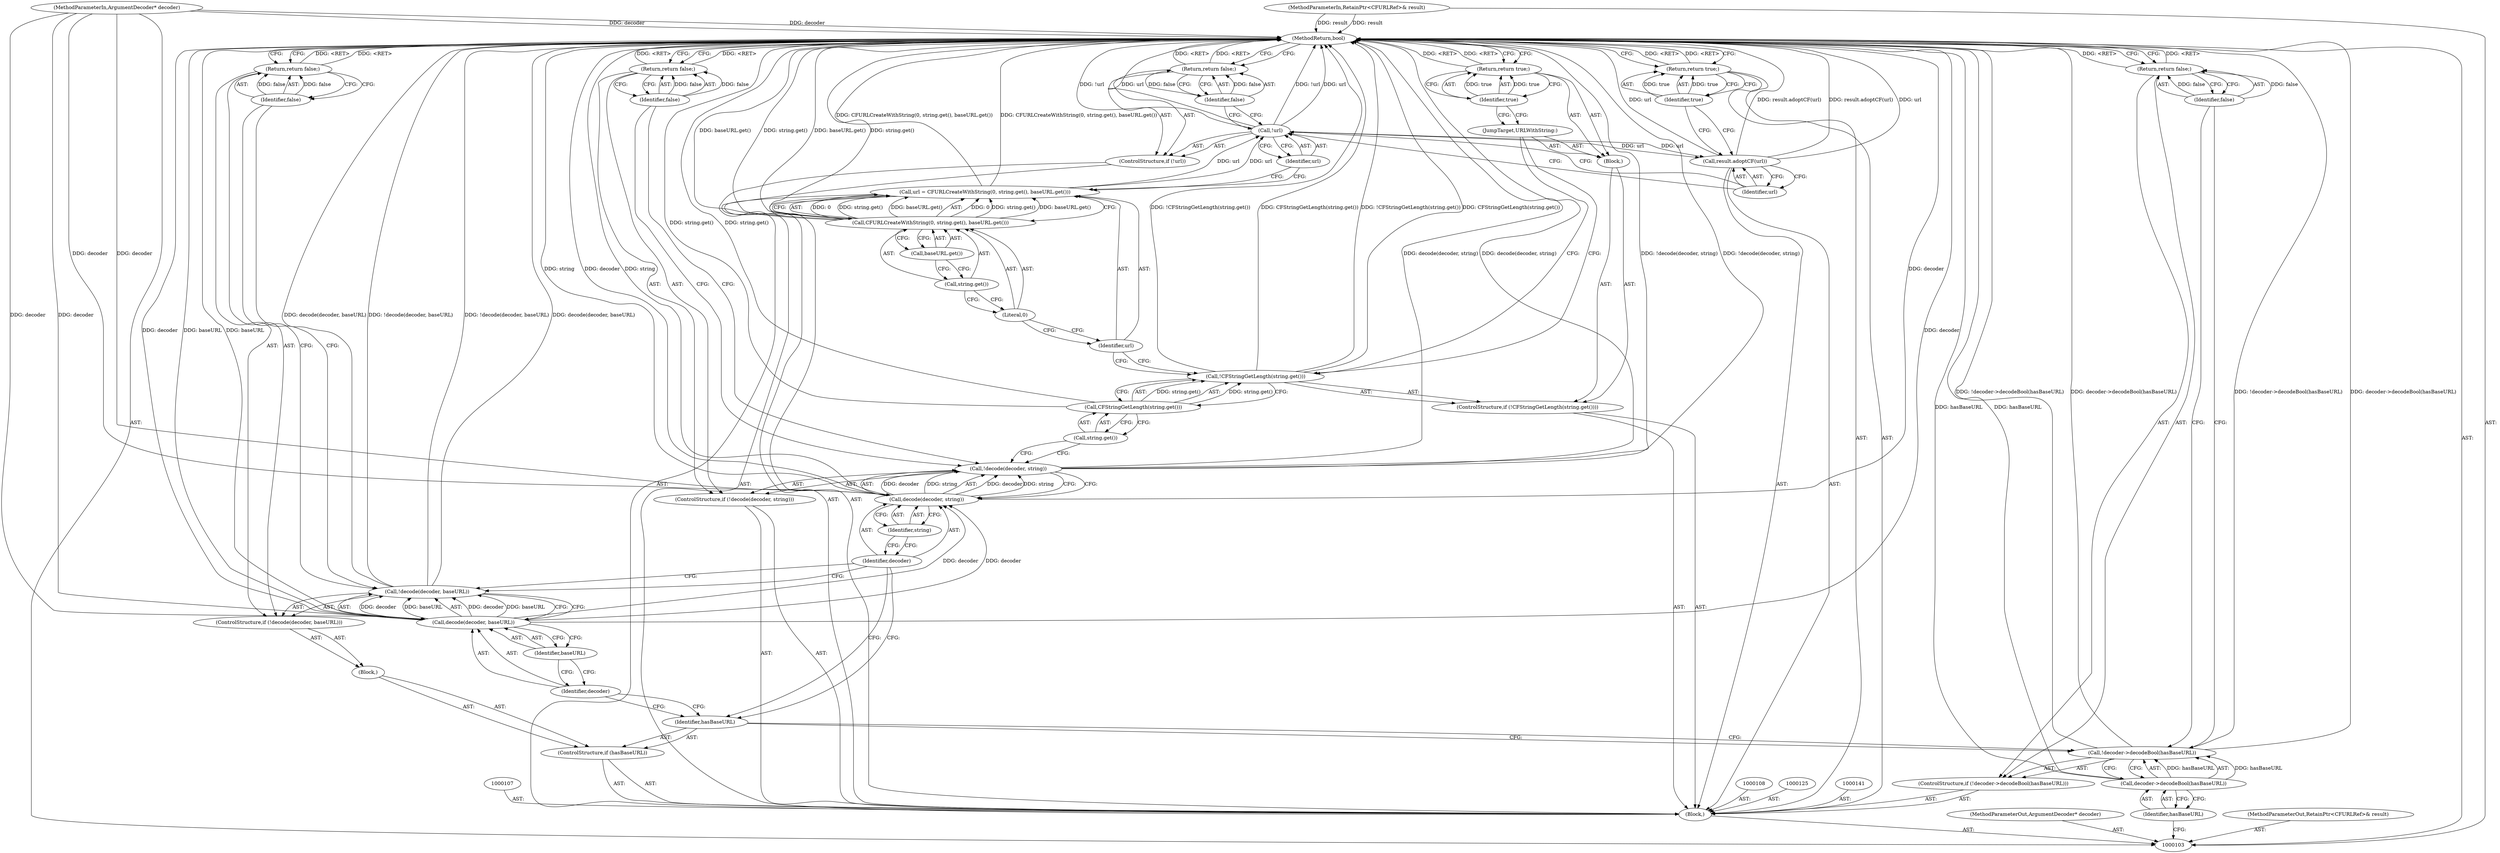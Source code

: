 digraph "0_Chrome_3c1864079c441ea2e08f882acaaf441f78a6de3d" {
"1000157" [label="(MethodReturn,bool)"];
"1000104" [label="(MethodParameterIn,ArgumentDecoder* decoder)"];
"1000201" [label="(MethodParameterOut,ArgumentDecoder* decoder)"];
"1000105" [label="(MethodParameterIn,RetainPtr<CFURLRef>& result)"];
"1000202" [label="(MethodParameterOut,RetainPtr<CFURLRef>& result)"];
"1000128" [label="(Call,decode(decoder, string))"];
"1000129" [label="(Identifier,decoder)"];
"1000130" [label="(Identifier,string)"];
"1000126" [label="(ControlStructure,if (!decode(decoder, string)))"];
"1000127" [label="(Call,!decode(decoder, string))"];
"1000132" [label="(Identifier,false)"];
"1000131" [label="(Return,return false;)"];
"1000136" [label="(Call,string.get())"];
"1000133" [label="(ControlStructure,if (!CFStringGetLength(string.get())))"];
"1000137" [label="(Block,)"];
"1000134" [label="(Call,!CFStringGetLength(string.get()))"];
"1000135" [label="(Call,CFStringGetLength(string.get()))"];
"1000106" [label="(Block,)"];
"1000138" [label="(JumpTarget,URLWithString:)"];
"1000140" [label="(Identifier,true)"];
"1000139" [label="(Return,return true;)"];
"1000142" [label="(Call,url = CFURLCreateWithString(0, string.get(), baseURL.get()))"];
"1000143" [label="(Identifier,url)"];
"1000144" [label="(Call,CFURLCreateWithString(0, string.get(), baseURL.get()))"];
"1000145" [label="(Literal,0)"];
"1000146" [label="(Call,string.get())"];
"1000147" [label="(Call,baseURL.get())"];
"1000150" [label="(Identifier,url)"];
"1000148" [label="(ControlStructure,if (!url))"];
"1000149" [label="(Call,!url)"];
"1000152" [label="(Identifier,false)"];
"1000151" [label="(Return,return false;)"];
"1000154" [label="(Identifier,url)"];
"1000153" [label="(Call,result.adoptCF(url))"];
"1000156" [label="(Identifier,true)"];
"1000155" [label="(Return,return true;)"];
"1000112" [label="(Identifier,hasBaseURL)"];
"1000109" [label="(ControlStructure,if (!decoder->decodeBool(hasBaseURL)))"];
"1000110" [label="(Call,!decoder->decodeBool(hasBaseURL))"];
"1000111" [label="(Call,decoder->decodeBool(hasBaseURL))"];
"1000114" [label="(Identifier,false)"];
"1000113" [label="(Return,return false;)"];
"1000117" [label="(Block,)"];
"1000115" [label="(ControlStructure,if (hasBaseURL))"];
"1000116" [label="(Identifier,hasBaseURL)"];
"1000119" [label="(Call,!decode(decoder, baseURL))"];
"1000120" [label="(Call,decode(decoder, baseURL))"];
"1000121" [label="(Identifier,decoder)"];
"1000122" [label="(Identifier,baseURL)"];
"1000118" [label="(ControlStructure,if (!decode(decoder, baseURL)))"];
"1000123" [label="(Return,return false;)"];
"1000124" [label="(Identifier,false)"];
"1000157" -> "1000103"  [label="AST: "];
"1000157" -> "1000113"  [label="CFG: "];
"1000157" -> "1000123"  [label="CFG: "];
"1000157" -> "1000131"  [label="CFG: "];
"1000157" -> "1000139"  [label="CFG: "];
"1000157" -> "1000151"  [label="CFG: "];
"1000157" -> "1000155"  [label="CFG: "];
"1000139" -> "1000157"  [label="DDG: <RET>"];
"1000155" -> "1000157"  [label="DDG: <RET>"];
"1000131" -> "1000157"  [label="DDG: <RET>"];
"1000151" -> "1000157"  [label="DDG: <RET>"];
"1000113" -> "1000157"  [label="DDG: <RET>"];
"1000128" -> "1000157"  [label="DDG: string"];
"1000128" -> "1000157"  [label="DDG: decoder"];
"1000104" -> "1000157"  [label="DDG: decoder"];
"1000105" -> "1000157"  [label="DDG: result"];
"1000120" -> "1000157"  [label="DDG: decoder"];
"1000120" -> "1000157"  [label="DDG: baseURL"];
"1000149" -> "1000157"  [label="DDG: !url"];
"1000149" -> "1000157"  [label="DDG: url"];
"1000111" -> "1000157"  [label="DDG: hasBaseURL"];
"1000153" -> "1000157"  [label="DDG: url"];
"1000153" -> "1000157"  [label="DDG: result.adoptCF(url)"];
"1000127" -> "1000157"  [label="DDG: decode(decoder, string)"];
"1000127" -> "1000157"  [label="DDG: !decode(decoder, string)"];
"1000119" -> "1000157"  [label="DDG: !decode(decoder, baseURL)"];
"1000119" -> "1000157"  [label="DDG: decode(decoder, baseURL)"];
"1000144" -> "1000157"  [label="DDG: string.get()"];
"1000144" -> "1000157"  [label="DDG: baseURL.get()"];
"1000142" -> "1000157"  [label="DDG: CFURLCreateWithString(0, string.get(), baseURL.get())"];
"1000134" -> "1000157"  [label="DDG: !CFStringGetLength(string.get())"];
"1000134" -> "1000157"  [label="DDG: CFStringGetLength(string.get())"];
"1000110" -> "1000157"  [label="DDG: !decoder->decodeBool(hasBaseURL)"];
"1000110" -> "1000157"  [label="DDG: decoder->decodeBool(hasBaseURL)"];
"1000135" -> "1000157"  [label="DDG: string.get()"];
"1000123" -> "1000157"  [label="DDG: <RET>"];
"1000104" -> "1000103"  [label="AST: "];
"1000104" -> "1000157"  [label="DDG: decoder"];
"1000104" -> "1000120"  [label="DDG: decoder"];
"1000104" -> "1000128"  [label="DDG: decoder"];
"1000201" -> "1000103"  [label="AST: "];
"1000105" -> "1000103"  [label="AST: "];
"1000105" -> "1000157"  [label="DDG: result"];
"1000202" -> "1000103"  [label="AST: "];
"1000128" -> "1000127"  [label="AST: "];
"1000128" -> "1000130"  [label="CFG: "];
"1000129" -> "1000128"  [label="AST: "];
"1000130" -> "1000128"  [label="AST: "];
"1000127" -> "1000128"  [label="CFG: "];
"1000128" -> "1000157"  [label="DDG: string"];
"1000128" -> "1000157"  [label="DDG: decoder"];
"1000128" -> "1000127"  [label="DDG: decoder"];
"1000128" -> "1000127"  [label="DDG: string"];
"1000120" -> "1000128"  [label="DDG: decoder"];
"1000104" -> "1000128"  [label="DDG: decoder"];
"1000129" -> "1000128"  [label="AST: "];
"1000129" -> "1000119"  [label="CFG: "];
"1000129" -> "1000116"  [label="CFG: "];
"1000130" -> "1000129"  [label="CFG: "];
"1000130" -> "1000128"  [label="AST: "];
"1000130" -> "1000129"  [label="CFG: "];
"1000128" -> "1000130"  [label="CFG: "];
"1000126" -> "1000106"  [label="AST: "];
"1000127" -> "1000126"  [label="AST: "];
"1000131" -> "1000126"  [label="AST: "];
"1000127" -> "1000126"  [label="AST: "];
"1000127" -> "1000128"  [label="CFG: "];
"1000128" -> "1000127"  [label="AST: "];
"1000132" -> "1000127"  [label="CFG: "];
"1000136" -> "1000127"  [label="CFG: "];
"1000127" -> "1000157"  [label="DDG: decode(decoder, string)"];
"1000127" -> "1000157"  [label="DDG: !decode(decoder, string)"];
"1000128" -> "1000127"  [label="DDG: decoder"];
"1000128" -> "1000127"  [label="DDG: string"];
"1000132" -> "1000131"  [label="AST: "];
"1000132" -> "1000127"  [label="CFG: "];
"1000131" -> "1000132"  [label="CFG: "];
"1000132" -> "1000131"  [label="DDG: false"];
"1000131" -> "1000126"  [label="AST: "];
"1000131" -> "1000132"  [label="CFG: "];
"1000132" -> "1000131"  [label="AST: "];
"1000157" -> "1000131"  [label="CFG: "];
"1000131" -> "1000157"  [label="DDG: <RET>"];
"1000132" -> "1000131"  [label="DDG: false"];
"1000136" -> "1000135"  [label="AST: "];
"1000136" -> "1000127"  [label="CFG: "];
"1000135" -> "1000136"  [label="CFG: "];
"1000133" -> "1000106"  [label="AST: "];
"1000134" -> "1000133"  [label="AST: "];
"1000137" -> "1000133"  [label="AST: "];
"1000137" -> "1000133"  [label="AST: "];
"1000138" -> "1000137"  [label="AST: "];
"1000139" -> "1000137"  [label="AST: "];
"1000134" -> "1000133"  [label="AST: "];
"1000134" -> "1000135"  [label="CFG: "];
"1000135" -> "1000134"  [label="AST: "];
"1000138" -> "1000134"  [label="CFG: "];
"1000143" -> "1000134"  [label="CFG: "];
"1000134" -> "1000157"  [label="DDG: !CFStringGetLength(string.get())"];
"1000134" -> "1000157"  [label="DDG: CFStringGetLength(string.get())"];
"1000135" -> "1000134"  [label="DDG: string.get()"];
"1000135" -> "1000134"  [label="AST: "];
"1000135" -> "1000136"  [label="CFG: "];
"1000136" -> "1000135"  [label="AST: "];
"1000134" -> "1000135"  [label="CFG: "];
"1000135" -> "1000157"  [label="DDG: string.get()"];
"1000135" -> "1000134"  [label="DDG: string.get()"];
"1000106" -> "1000103"  [label="AST: "];
"1000107" -> "1000106"  [label="AST: "];
"1000108" -> "1000106"  [label="AST: "];
"1000109" -> "1000106"  [label="AST: "];
"1000115" -> "1000106"  [label="AST: "];
"1000125" -> "1000106"  [label="AST: "];
"1000126" -> "1000106"  [label="AST: "];
"1000133" -> "1000106"  [label="AST: "];
"1000141" -> "1000106"  [label="AST: "];
"1000142" -> "1000106"  [label="AST: "];
"1000148" -> "1000106"  [label="AST: "];
"1000153" -> "1000106"  [label="AST: "];
"1000155" -> "1000106"  [label="AST: "];
"1000138" -> "1000137"  [label="AST: "];
"1000138" -> "1000134"  [label="CFG: "];
"1000140" -> "1000138"  [label="CFG: "];
"1000140" -> "1000139"  [label="AST: "];
"1000140" -> "1000138"  [label="CFG: "];
"1000139" -> "1000140"  [label="CFG: "];
"1000140" -> "1000139"  [label="DDG: true"];
"1000139" -> "1000137"  [label="AST: "];
"1000139" -> "1000140"  [label="CFG: "];
"1000140" -> "1000139"  [label="AST: "];
"1000157" -> "1000139"  [label="CFG: "];
"1000139" -> "1000157"  [label="DDG: <RET>"];
"1000140" -> "1000139"  [label="DDG: true"];
"1000142" -> "1000106"  [label="AST: "];
"1000142" -> "1000144"  [label="CFG: "];
"1000143" -> "1000142"  [label="AST: "];
"1000144" -> "1000142"  [label="AST: "];
"1000150" -> "1000142"  [label="CFG: "];
"1000142" -> "1000157"  [label="DDG: CFURLCreateWithString(0, string.get(), baseURL.get())"];
"1000144" -> "1000142"  [label="DDG: 0"];
"1000144" -> "1000142"  [label="DDG: string.get()"];
"1000144" -> "1000142"  [label="DDG: baseURL.get()"];
"1000142" -> "1000149"  [label="DDG: url"];
"1000143" -> "1000142"  [label="AST: "];
"1000143" -> "1000134"  [label="CFG: "];
"1000145" -> "1000143"  [label="CFG: "];
"1000144" -> "1000142"  [label="AST: "];
"1000144" -> "1000147"  [label="CFG: "];
"1000145" -> "1000144"  [label="AST: "];
"1000146" -> "1000144"  [label="AST: "];
"1000147" -> "1000144"  [label="AST: "];
"1000142" -> "1000144"  [label="CFG: "];
"1000144" -> "1000157"  [label="DDG: string.get()"];
"1000144" -> "1000157"  [label="DDG: baseURL.get()"];
"1000144" -> "1000142"  [label="DDG: 0"];
"1000144" -> "1000142"  [label="DDG: string.get()"];
"1000144" -> "1000142"  [label="DDG: baseURL.get()"];
"1000145" -> "1000144"  [label="AST: "];
"1000145" -> "1000143"  [label="CFG: "];
"1000146" -> "1000145"  [label="CFG: "];
"1000146" -> "1000144"  [label="AST: "];
"1000146" -> "1000145"  [label="CFG: "];
"1000147" -> "1000146"  [label="CFG: "];
"1000147" -> "1000144"  [label="AST: "];
"1000147" -> "1000146"  [label="CFG: "];
"1000144" -> "1000147"  [label="CFG: "];
"1000150" -> "1000149"  [label="AST: "];
"1000150" -> "1000142"  [label="CFG: "];
"1000149" -> "1000150"  [label="CFG: "];
"1000148" -> "1000106"  [label="AST: "];
"1000149" -> "1000148"  [label="AST: "];
"1000151" -> "1000148"  [label="AST: "];
"1000149" -> "1000148"  [label="AST: "];
"1000149" -> "1000150"  [label="CFG: "];
"1000150" -> "1000149"  [label="AST: "];
"1000152" -> "1000149"  [label="CFG: "];
"1000154" -> "1000149"  [label="CFG: "];
"1000149" -> "1000157"  [label="DDG: !url"];
"1000149" -> "1000157"  [label="DDG: url"];
"1000142" -> "1000149"  [label="DDG: url"];
"1000149" -> "1000153"  [label="DDG: url"];
"1000152" -> "1000151"  [label="AST: "];
"1000152" -> "1000149"  [label="CFG: "];
"1000151" -> "1000152"  [label="CFG: "];
"1000152" -> "1000151"  [label="DDG: false"];
"1000151" -> "1000148"  [label="AST: "];
"1000151" -> "1000152"  [label="CFG: "];
"1000152" -> "1000151"  [label="AST: "];
"1000157" -> "1000151"  [label="CFG: "];
"1000151" -> "1000157"  [label="DDG: <RET>"];
"1000152" -> "1000151"  [label="DDG: false"];
"1000154" -> "1000153"  [label="AST: "];
"1000154" -> "1000149"  [label="CFG: "];
"1000153" -> "1000154"  [label="CFG: "];
"1000153" -> "1000106"  [label="AST: "];
"1000153" -> "1000154"  [label="CFG: "];
"1000154" -> "1000153"  [label="AST: "];
"1000156" -> "1000153"  [label="CFG: "];
"1000153" -> "1000157"  [label="DDG: url"];
"1000153" -> "1000157"  [label="DDG: result.adoptCF(url)"];
"1000149" -> "1000153"  [label="DDG: url"];
"1000156" -> "1000155"  [label="AST: "];
"1000156" -> "1000153"  [label="CFG: "];
"1000155" -> "1000156"  [label="CFG: "];
"1000156" -> "1000155"  [label="DDG: true"];
"1000155" -> "1000106"  [label="AST: "];
"1000155" -> "1000156"  [label="CFG: "];
"1000156" -> "1000155"  [label="AST: "];
"1000157" -> "1000155"  [label="CFG: "];
"1000155" -> "1000157"  [label="DDG: <RET>"];
"1000156" -> "1000155"  [label="DDG: true"];
"1000112" -> "1000111"  [label="AST: "];
"1000112" -> "1000103"  [label="CFG: "];
"1000111" -> "1000112"  [label="CFG: "];
"1000109" -> "1000106"  [label="AST: "];
"1000110" -> "1000109"  [label="AST: "];
"1000113" -> "1000109"  [label="AST: "];
"1000110" -> "1000109"  [label="AST: "];
"1000110" -> "1000111"  [label="CFG: "];
"1000111" -> "1000110"  [label="AST: "];
"1000114" -> "1000110"  [label="CFG: "];
"1000116" -> "1000110"  [label="CFG: "];
"1000110" -> "1000157"  [label="DDG: !decoder->decodeBool(hasBaseURL)"];
"1000110" -> "1000157"  [label="DDG: decoder->decodeBool(hasBaseURL)"];
"1000111" -> "1000110"  [label="DDG: hasBaseURL"];
"1000111" -> "1000110"  [label="AST: "];
"1000111" -> "1000112"  [label="CFG: "];
"1000112" -> "1000111"  [label="AST: "];
"1000110" -> "1000111"  [label="CFG: "];
"1000111" -> "1000157"  [label="DDG: hasBaseURL"];
"1000111" -> "1000110"  [label="DDG: hasBaseURL"];
"1000114" -> "1000113"  [label="AST: "];
"1000114" -> "1000110"  [label="CFG: "];
"1000113" -> "1000114"  [label="CFG: "];
"1000114" -> "1000113"  [label="DDG: false"];
"1000113" -> "1000109"  [label="AST: "];
"1000113" -> "1000114"  [label="CFG: "];
"1000114" -> "1000113"  [label="AST: "];
"1000157" -> "1000113"  [label="CFG: "];
"1000113" -> "1000157"  [label="DDG: <RET>"];
"1000114" -> "1000113"  [label="DDG: false"];
"1000117" -> "1000115"  [label="AST: "];
"1000118" -> "1000117"  [label="AST: "];
"1000115" -> "1000106"  [label="AST: "];
"1000116" -> "1000115"  [label="AST: "];
"1000117" -> "1000115"  [label="AST: "];
"1000116" -> "1000115"  [label="AST: "];
"1000116" -> "1000110"  [label="CFG: "];
"1000121" -> "1000116"  [label="CFG: "];
"1000129" -> "1000116"  [label="CFG: "];
"1000119" -> "1000118"  [label="AST: "];
"1000119" -> "1000120"  [label="CFG: "];
"1000120" -> "1000119"  [label="AST: "];
"1000124" -> "1000119"  [label="CFG: "];
"1000129" -> "1000119"  [label="CFG: "];
"1000119" -> "1000157"  [label="DDG: !decode(decoder, baseURL)"];
"1000119" -> "1000157"  [label="DDG: decode(decoder, baseURL)"];
"1000120" -> "1000119"  [label="DDG: decoder"];
"1000120" -> "1000119"  [label="DDG: baseURL"];
"1000120" -> "1000119"  [label="AST: "];
"1000120" -> "1000122"  [label="CFG: "];
"1000121" -> "1000120"  [label="AST: "];
"1000122" -> "1000120"  [label="AST: "];
"1000119" -> "1000120"  [label="CFG: "];
"1000120" -> "1000157"  [label="DDG: decoder"];
"1000120" -> "1000157"  [label="DDG: baseURL"];
"1000120" -> "1000119"  [label="DDG: decoder"];
"1000120" -> "1000119"  [label="DDG: baseURL"];
"1000104" -> "1000120"  [label="DDG: decoder"];
"1000120" -> "1000128"  [label="DDG: decoder"];
"1000121" -> "1000120"  [label="AST: "];
"1000121" -> "1000116"  [label="CFG: "];
"1000122" -> "1000121"  [label="CFG: "];
"1000122" -> "1000120"  [label="AST: "];
"1000122" -> "1000121"  [label="CFG: "];
"1000120" -> "1000122"  [label="CFG: "];
"1000118" -> "1000117"  [label="AST: "];
"1000119" -> "1000118"  [label="AST: "];
"1000123" -> "1000118"  [label="AST: "];
"1000123" -> "1000118"  [label="AST: "];
"1000123" -> "1000124"  [label="CFG: "];
"1000124" -> "1000123"  [label="AST: "];
"1000157" -> "1000123"  [label="CFG: "];
"1000123" -> "1000157"  [label="DDG: <RET>"];
"1000124" -> "1000123"  [label="DDG: false"];
"1000124" -> "1000123"  [label="AST: "];
"1000124" -> "1000119"  [label="CFG: "];
"1000123" -> "1000124"  [label="CFG: "];
"1000124" -> "1000123"  [label="DDG: false"];
}
